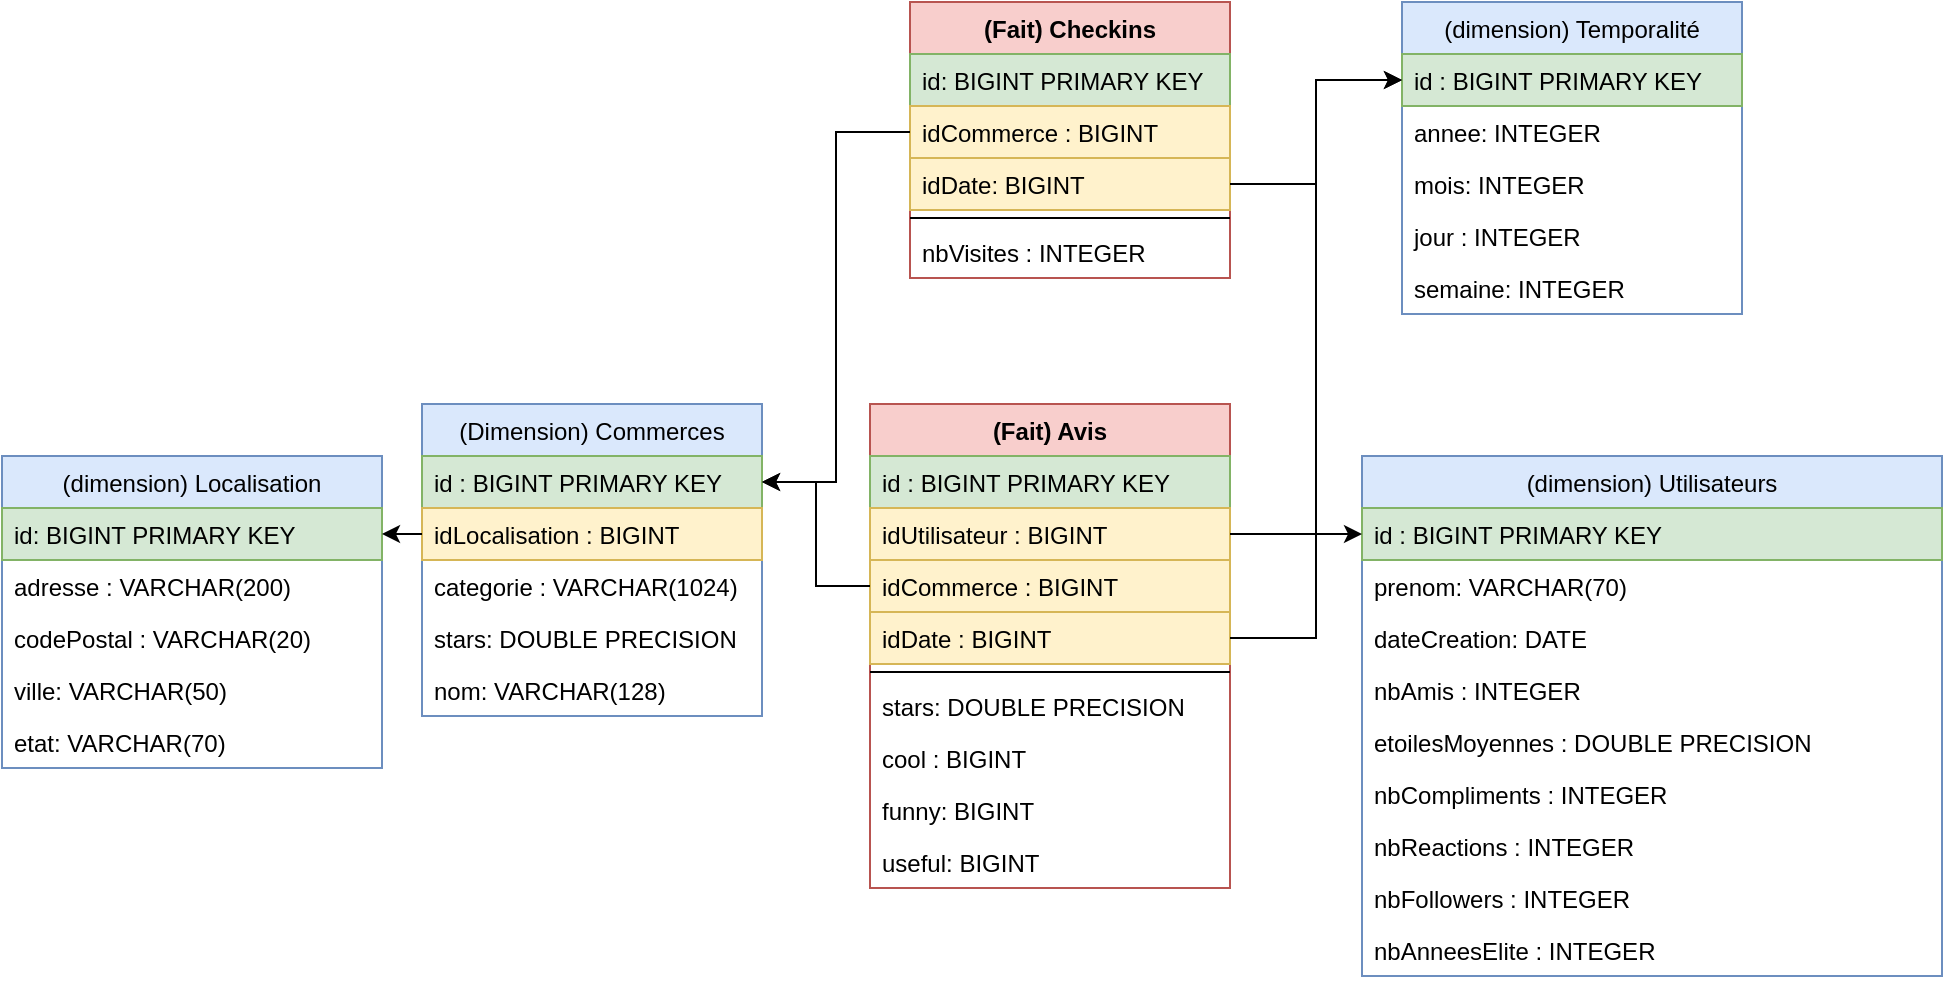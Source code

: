 <mxfile version="20.7.4" type="device"><diagram id="du_DZZ9CFMzZslSAI9vT" name="Page-1"><mxGraphModel dx="2033" dy="826" grid="1" gridSize="10" guides="1" tooltips="1" connect="1" arrows="1" fold="1" page="1" pageScale="1" pageWidth="827" pageHeight="1169" math="0" shadow="0"><root><mxCell id="0"/><mxCell id="1" parent="0"/><mxCell id="dvN9DbvPJK4XcVbZUU45-19" value="(Dimension) Commerces" style="swimlane;fontStyle=0;childLayout=stackLayout;horizontal=1;startSize=26;horizontalStack=0;resizeParent=1;resizeParentMax=0;resizeLast=0;collapsible=1;marginBottom=0;fillColor=#dae8fc;strokeColor=#6c8ebf;" parent="1" vertex="1"><mxGeometry x="100" y="481" width="170" height="156" as="geometry"/></mxCell><mxCell id="dvN9DbvPJK4XcVbZUU45-50" value="id : BIGINT PRIMARY KEY" style="text;strokeColor=#82b366;fillColor=#d5e8d4;align=left;verticalAlign=top;spacingLeft=4;spacingRight=4;overflow=hidden;rotatable=0;points=[[0,0.5],[1,0.5]];portConstraint=eastwest;" parent="dvN9DbvPJK4XcVbZUU45-19" vertex="1"><mxGeometry y="26" width="170" height="26" as="geometry"/></mxCell><mxCell id="dvN9DbvPJK4XcVbZUU45-22" value="idLocalisation : BIGINT" style="text;strokeColor=#d6b656;fillColor=#fff2cc;align=left;verticalAlign=top;spacingLeft=4;spacingRight=4;overflow=hidden;rotatable=0;points=[[0,0.5],[1,0.5]];portConstraint=eastwest;" parent="dvN9DbvPJK4XcVbZUU45-19" vertex="1"><mxGeometry y="52" width="170" height="26" as="geometry"/></mxCell><mxCell id="dvN9DbvPJK4XcVbZUU45-49" value="categorie : VARCHAR(1024)" style="text;strokeColor=none;fillColor=none;align=left;verticalAlign=top;spacingLeft=4;spacingRight=4;overflow=hidden;rotatable=0;points=[[0,0.5],[1,0.5]];portConstraint=eastwest;" parent="dvN9DbvPJK4XcVbZUU45-19" vertex="1"><mxGeometry y="78" width="170" height="26" as="geometry"/></mxCell><mxCell id="Ljh0IHHTCDw3eVtHFlmG-5" value="stars: DOUBLE PRECISION" style="text;strokeColor=none;fillColor=none;align=left;verticalAlign=top;spacingLeft=4;spacingRight=4;overflow=hidden;rotatable=0;points=[[0,0.5],[1,0.5]];portConstraint=eastwest;" parent="dvN9DbvPJK4XcVbZUU45-19" vertex="1"><mxGeometry y="104" width="170" height="26" as="geometry"/></mxCell><mxCell id="d7qYUBaHq_A3PEGoxJHt-1" value="nom: VARCHAR(128)" style="text;strokeColor=none;fillColor=none;align=left;verticalAlign=top;spacingLeft=4;spacingRight=4;overflow=hidden;rotatable=0;points=[[0,0.5],[1,0.5]];portConstraint=eastwest;" vertex="1" parent="dvN9DbvPJK4XcVbZUU45-19"><mxGeometry y="130" width="170" height="26" as="geometry"/></mxCell><mxCell id="dvN9DbvPJK4XcVbZUU45-23" value="(dimension) Localisation" style="swimlane;fontStyle=0;childLayout=stackLayout;horizontal=1;startSize=26;horizontalStack=0;resizeParent=1;resizeParentMax=0;resizeLast=0;collapsible=1;marginBottom=0;fillColor=#dae8fc;strokeColor=#6c8ebf;" parent="1" vertex="1"><mxGeometry x="-110" y="507" width="190" height="156" as="geometry"/></mxCell><mxCell id="dvN9DbvPJK4XcVbZUU45-26" value="id: BIGINT PRIMARY KEY" style="text;strokeColor=#82b366;fillColor=#d5e8d4;align=left;verticalAlign=top;spacingLeft=4;spacingRight=4;overflow=hidden;rotatable=0;points=[[0,0.5],[1,0.5]];portConstraint=eastwest;" parent="dvN9DbvPJK4XcVbZUU45-23" vertex="1"><mxGeometry y="26" width="190" height="26" as="geometry"/></mxCell><mxCell id="Ljh0IHHTCDw3eVtHFlmG-2" value="adresse : VARCHAR(200)" style="text;strokeColor=none;fillColor=none;align=left;verticalAlign=top;spacingLeft=4;spacingRight=4;overflow=hidden;rotatable=0;points=[[0,0.5],[1,0.5]];portConstraint=eastwest;" parent="dvN9DbvPJK4XcVbZUU45-23" vertex="1"><mxGeometry y="52" width="190" height="26" as="geometry"/></mxCell><mxCell id="TTpY-0HQ-mND78AJCY86-15" value="codePostal : VARCHAR(20)" style="text;strokeColor=none;fillColor=none;align=left;verticalAlign=top;spacingLeft=4;spacingRight=4;overflow=hidden;rotatable=0;points=[[0,0.5],[1,0.5]];portConstraint=eastwest;" parent="dvN9DbvPJK4XcVbZUU45-23" vertex="1"><mxGeometry y="78" width="190" height="26" as="geometry"/></mxCell><mxCell id="Ljh0IHHTCDw3eVtHFlmG-3" value="ville: VARCHAR(50)" style="text;strokeColor=none;fillColor=none;align=left;verticalAlign=top;spacingLeft=4;spacingRight=4;overflow=hidden;rotatable=0;points=[[0,0.5],[1,0.5]];portConstraint=eastwest;" parent="dvN9DbvPJK4XcVbZUU45-23" vertex="1"><mxGeometry y="104" width="190" height="26" as="geometry"/></mxCell><mxCell id="Ljh0IHHTCDw3eVtHFlmG-4" value="etat: VARCHAR(70)" style="text;strokeColor=none;fillColor=none;align=left;verticalAlign=top;spacingLeft=4;spacingRight=4;overflow=hidden;rotatable=0;points=[[0,0.5],[1,0.5]];portConstraint=eastwest;" parent="dvN9DbvPJK4XcVbZUU45-23" vertex="1"><mxGeometry y="130" width="190" height="26" as="geometry"/></mxCell><mxCell id="dvN9DbvPJK4XcVbZUU45-27" value="(dimension) Temporalité" style="swimlane;fontStyle=0;childLayout=stackLayout;horizontal=1;startSize=26;horizontalStack=0;resizeParent=1;resizeParentMax=0;resizeLast=0;collapsible=1;marginBottom=0;fillColor=#dae8fc;strokeColor=#6c8ebf;" parent="1" vertex="1"><mxGeometry x="590" y="280" width="170" height="156" as="geometry"/></mxCell><mxCell id="dvN9DbvPJK4XcVbZUU45-30" value="id : BIGINT PRIMARY KEY" style="text;strokeColor=#82b366;fillColor=#d5e8d4;align=left;verticalAlign=top;spacingLeft=4;spacingRight=4;overflow=hidden;rotatable=0;points=[[0,0.5],[1,0.5]];portConstraint=eastwest;" parent="dvN9DbvPJK4XcVbZUU45-27" vertex="1"><mxGeometry y="26" width="170" height="26" as="geometry"/></mxCell><mxCell id="TTpY-0HQ-mND78AJCY86-68" value="annee: INTEGER" style="text;strokeColor=none;fillColor=none;align=left;verticalAlign=top;spacingLeft=4;spacingRight=4;overflow=hidden;rotatable=0;points=[[0,0.5],[1,0.5]];portConstraint=eastwest;" parent="dvN9DbvPJK4XcVbZUU45-27" vertex="1"><mxGeometry y="52" width="170" height="26" as="geometry"/></mxCell><mxCell id="d7qYUBaHq_A3PEGoxJHt-12" value="mois: INTEGER" style="text;strokeColor=none;fillColor=none;align=left;verticalAlign=top;spacingLeft=4;spacingRight=4;overflow=hidden;rotatable=0;points=[[0,0.5],[1,0.5]];portConstraint=eastwest;" vertex="1" parent="dvN9DbvPJK4XcVbZUU45-27"><mxGeometry y="78" width="170" height="26" as="geometry"/></mxCell><mxCell id="d7qYUBaHq_A3PEGoxJHt-13" value="jour : INTEGER" style="text;strokeColor=none;fillColor=none;align=left;verticalAlign=top;spacingLeft=4;spacingRight=4;overflow=hidden;rotatable=0;points=[[0,0.5],[1,0.5]];portConstraint=eastwest;" vertex="1" parent="dvN9DbvPJK4XcVbZUU45-27"><mxGeometry y="104" width="170" height="26" as="geometry"/></mxCell><mxCell id="d7qYUBaHq_A3PEGoxJHt-14" value="semaine: INTEGER" style="text;strokeColor=none;fillColor=none;align=left;verticalAlign=top;spacingLeft=4;spacingRight=4;overflow=hidden;rotatable=0;points=[[0,0.5],[1,0.5]];portConstraint=eastwest;" vertex="1" parent="dvN9DbvPJK4XcVbZUU45-27"><mxGeometry y="130" width="170" height="26" as="geometry"/></mxCell><mxCell id="dvN9DbvPJK4XcVbZUU45-31" value="(dimension) Utilisateurs" style="swimlane;fontStyle=0;childLayout=stackLayout;horizontal=1;startSize=26;horizontalStack=0;resizeParent=1;resizeParentMax=0;resizeLast=0;collapsible=1;marginBottom=0;fillColor=#dae8fc;strokeColor=#6c8ebf;" parent="1" vertex="1"><mxGeometry x="570" y="507" width="290" height="260" as="geometry"/></mxCell><mxCell id="dvN9DbvPJK4XcVbZUU45-34" value="id : BIGINT PRIMARY KEY" style="text;strokeColor=#82b366;fillColor=#d5e8d4;align=left;verticalAlign=top;spacingLeft=4;spacingRight=4;overflow=hidden;rotatable=0;points=[[0,0.5],[1,0.5]];portConstraint=eastwest;" parent="dvN9DbvPJK4XcVbZUU45-31" vertex="1"><mxGeometry y="26" width="290" height="26" as="geometry"/></mxCell><mxCell id="TTpY-0HQ-mND78AJCY86-21" value="prenom: VARCHAR(70)" style="text;strokeColor=none;fillColor=none;align=left;verticalAlign=top;spacingLeft=4;spacingRight=4;overflow=hidden;rotatable=0;points=[[0,0.5],[1,0.5]];portConstraint=eastwest;" parent="dvN9DbvPJK4XcVbZUU45-31" vertex="1"><mxGeometry y="52" width="290" height="26" as="geometry"/></mxCell><mxCell id="d7qYUBaHq_A3PEGoxJHt-15" value="dateCreation: DATE" style="text;strokeColor=none;fillColor=none;align=left;verticalAlign=top;spacingLeft=4;spacingRight=4;overflow=hidden;rotatable=0;points=[[0,0.5],[1,0.5]];portConstraint=eastwest;" vertex="1" parent="dvN9DbvPJK4XcVbZUU45-31"><mxGeometry y="78" width="290" height="26" as="geometry"/></mxCell><mxCell id="TTpY-0HQ-mND78AJCY86-22" value="nbAmis : INTEGER" style="text;strokeColor=none;fillColor=none;align=left;verticalAlign=top;spacingLeft=4;spacingRight=4;overflow=hidden;rotatable=0;points=[[0,0.5],[1,0.5]];portConstraint=eastwest;" parent="dvN9DbvPJK4XcVbZUU45-31" vertex="1"><mxGeometry y="104" width="290" height="26" as="geometry"/></mxCell><mxCell id="TTpY-0HQ-mND78AJCY86-23" value="etoilesMoyennes : DOUBLE PRECISION" style="text;strokeColor=none;fillColor=none;align=left;verticalAlign=top;spacingLeft=4;spacingRight=4;overflow=hidden;rotatable=0;points=[[0,0.5],[1,0.5]];portConstraint=eastwest;" parent="dvN9DbvPJK4XcVbZUU45-31" vertex="1"><mxGeometry y="130" width="290" height="26" as="geometry"/></mxCell><mxCell id="TTpY-0HQ-mND78AJCY86-25" value="nbCompliments : INTEGER" style="text;strokeColor=none;fillColor=none;align=left;verticalAlign=top;spacingLeft=4;spacingRight=4;overflow=hidden;rotatable=0;points=[[0,0.5],[1,0.5]];portConstraint=eastwest;" parent="dvN9DbvPJK4XcVbZUU45-31" vertex="1"><mxGeometry y="156" width="290" height="26" as="geometry"/></mxCell><mxCell id="Ljh0IHHTCDw3eVtHFlmG-53" value="nbReactions : INTEGER" style="text;strokeColor=none;fillColor=none;align=left;verticalAlign=top;spacingLeft=4;spacingRight=4;overflow=hidden;rotatable=0;points=[[0,0.5],[1,0.5]];portConstraint=eastwest;" parent="dvN9DbvPJK4XcVbZUU45-31" vertex="1"><mxGeometry y="182" width="290" height="26" as="geometry"/></mxCell><mxCell id="Ljh0IHHTCDw3eVtHFlmG-52" value="nbFollowers : INTEGER" style="text;strokeColor=none;fillColor=none;align=left;verticalAlign=top;spacingLeft=4;spacingRight=4;overflow=hidden;rotatable=0;points=[[0,0.5],[1,0.5]];portConstraint=eastwest;" parent="dvN9DbvPJK4XcVbZUU45-31" vertex="1"><mxGeometry y="208" width="290" height="26" as="geometry"/></mxCell><mxCell id="Ljh0IHHTCDw3eVtHFlmG-54" value="nbAnneesElite : INTEGER" style="text;strokeColor=none;fillColor=none;align=left;verticalAlign=top;spacingLeft=4;spacingRight=4;overflow=hidden;rotatable=0;points=[[0,0.5],[1,0.5]];portConstraint=eastwest;" parent="dvN9DbvPJK4XcVbZUU45-31" vertex="1"><mxGeometry y="234" width="290" height="26" as="geometry"/></mxCell><mxCell id="TTpY-0HQ-mND78AJCY86-2" value="(Fait) Avis" style="swimlane;fontStyle=1;align=center;verticalAlign=top;childLayout=stackLayout;horizontal=1;startSize=26;horizontalStack=0;resizeParent=1;resizeParentMax=0;resizeLast=0;collapsible=1;marginBottom=0;fillColor=#f8cecc;strokeColor=#b85450;" parent="1" vertex="1"><mxGeometry x="324" y="481" width="180" height="242" as="geometry"/></mxCell><mxCell id="TTpY-0HQ-mND78AJCY86-3" value="id : BIGINT PRIMARY KEY" style="text;strokeColor=#82b366;fillColor=#d5e8d4;align=left;verticalAlign=top;spacingLeft=4;spacingRight=4;overflow=hidden;rotatable=0;points=[[0,0.5],[1,0.5]];portConstraint=eastwest;" parent="TTpY-0HQ-mND78AJCY86-2" vertex="1"><mxGeometry y="26" width="180" height="26" as="geometry"/></mxCell><mxCell id="TTpY-0HQ-mND78AJCY86-5" value="idUtilisateur : BIGINT" style="text;strokeColor=#d6b656;fillColor=#fff2cc;align=left;verticalAlign=top;spacingLeft=4;spacingRight=4;overflow=hidden;rotatable=0;points=[[0,0.5],[1,0.5]];portConstraint=eastwest;" parent="TTpY-0HQ-mND78AJCY86-2" vertex="1"><mxGeometry y="52" width="180" height="26" as="geometry"/></mxCell><mxCell id="TTpY-0HQ-mND78AJCY86-6" value="idCommerce : BIGINT" style="text;strokeColor=#d6b656;fillColor=#fff2cc;align=left;verticalAlign=top;spacingLeft=4;spacingRight=4;overflow=hidden;rotatable=0;points=[[0,0.5],[1,0.5]];portConstraint=eastwest;" parent="TTpY-0HQ-mND78AJCY86-2" vertex="1"><mxGeometry y="78" width="180" height="26" as="geometry"/></mxCell><mxCell id="TTpY-0HQ-mND78AJCY86-17" value="idDate : BIGINT" style="text;strokeColor=#d6b656;fillColor=#fff2cc;align=left;verticalAlign=top;spacingLeft=4;spacingRight=4;overflow=hidden;rotatable=0;points=[[0,0.5],[1,0.5]];portConstraint=eastwest;" parent="TTpY-0HQ-mND78AJCY86-2" vertex="1"><mxGeometry y="104" width="180" height="26" as="geometry"/></mxCell><mxCell id="TTpY-0HQ-mND78AJCY86-4" value="" style="line;strokeWidth=1;fillColor=none;align=left;verticalAlign=middle;spacingTop=-1;spacingLeft=3;spacingRight=3;rotatable=0;labelPosition=right;points=[];portConstraint=eastwest;" parent="TTpY-0HQ-mND78AJCY86-2" vertex="1"><mxGeometry y="130" width="180" height="8" as="geometry"/></mxCell><mxCell id="TTpY-0HQ-mND78AJCY86-7" value="stars: DOUBLE PRECISION" style="text;strokeColor=none;fillColor=none;align=left;verticalAlign=top;spacingLeft=4;spacingRight=4;overflow=hidden;rotatable=0;points=[[0,0.5],[1,0.5]];portConstraint=eastwest;" parent="TTpY-0HQ-mND78AJCY86-2" vertex="1"><mxGeometry y="138" width="180" height="26" as="geometry"/></mxCell><mxCell id="d7qYUBaHq_A3PEGoxJHt-6" value="cool : BIGINT" style="text;strokeColor=none;fillColor=none;align=left;verticalAlign=top;spacingLeft=4;spacingRight=4;overflow=hidden;rotatable=0;points=[[0,0.5],[1,0.5]];portConstraint=eastwest;" vertex="1" parent="TTpY-0HQ-mND78AJCY86-2"><mxGeometry y="164" width="180" height="26" as="geometry"/></mxCell><mxCell id="d7qYUBaHq_A3PEGoxJHt-8" value="funny: BIGINT" style="text;strokeColor=none;fillColor=none;align=left;verticalAlign=top;spacingLeft=4;spacingRight=4;overflow=hidden;rotatable=0;points=[[0,0.5],[1,0.5]];portConstraint=eastwest;" vertex="1" parent="TTpY-0HQ-mND78AJCY86-2"><mxGeometry y="190" width="180" height="26" as="geometry"/></mxCell><mxCell id="d7qYUBaHq_A3PEGoxJHt-7" value="useful: BIGINT" style="text;strokeColor=none;fillColor=none;align=left;verticalAlign=top;spacingLeft=4;spacingRight=4;overflow=hidden;rotatable=0;points=[[0,0.5],[1,0.5]];portConstraint=eastwest;" vertex="1" parent="TTpY-0HQ-mND78AJCY86-2"><mxGeometry y="216" width="180" height="26" as="geometry"/></mxCell><mxCell id="TTpY-0HQ-mND78AJCY86-29" value="(Fait) Checkins" style="swimlane;fontStyle=1;align=center;verticalAlign=top;childLayout=stackLayout;horizontal=1;startSize=26;horizontalStack=0;resizeParent=1;resizeParentMax=0;resizeLast=0;collapsible=1;marginBottom=0;fillColor=#f8cecc;strokeColor=#b85450;" parent="1" vertex="1"><mxGeometry x="344" y="280" width="160" height="138" as="geometry"/></mxCell><mxCell id="TTpY-0HQ-mND78AJCY86-30" value="id: BIGINT PRIMARY KEY" style="text;strokeColor=#82b366;fillColor=#d5e8d4;align=left;verticalAlign=top;spacingLeft=4;spacingRight=4;overflow=hidden;rotatable=0;points=[[0,0.5],[1,0.5]];portConstraint=eastwest;" parent="TTpY-0HQ-mND78AJCY86-29" vertex="1"><mxGeometry y="26" width="160" height="26" as="geometry"/></mxCell><mxCell id="TTpY-0HQ-mND78AJCY86-56" value="idCommerce : BIGINT" style="text;strokeColor=#d6b656;fillColor=#fff2cc;align=left;verticalAlign=top;spacingLeft=4;spacingRight=4;overflow=hidden;rotatable=0;points=[[0,0.5],[1,0.5]];portConstraint=eastwest;" parent="TTpY-0HQ-mND78AJCY86-29" vertex="1"><mxGeometry y="52" width="160" height="26" as="geometry"/></mxCell><mxCell id="TTpY-0HQ-mND78AJCY86-45" value="idDate: BIGINT" style="text;strokeColor=#d6b656;fillColor=#fff2cc;align=left;verticalAlign=top;spacingLeft=4;spacingRight=4;overflow=hidden;rotatable=0;points=[[0,0.5],[1,0.5]];portConstraint=eastwest;" parent="TTpY-0HQ-mND78AJCY86-29" vertex="1"><mxGeometry y="78" width="160" height="26" as="geometry"/></mxCell><mxCell id="TTpY-0HQ-mND78AJCY86-34" value="" style="line;strokeWidth=1;fillColor=none;align=left;verticalAlign=middle;spacingTop=-1;spacingLeft=3;spacingRight=3;rotatable=0;labelPosition=right;points=[];portConstraint=eastwest;" parent="TTpY-0HQ-mND78AJCY86-29" vertex="1"><mxGeometry y="104" width="160" height="8" as="geometry"/></mxCell><mxCell id="TTpY-0HQ-mND78AJCY86-43" value="nbVisites : INTEGER" style="text;strokeColor=none;fillColor=none;align=left;verticalAlign=top;spacingLeft=4;spacingRight=4;overflow=hidden;rotatable=0;points=[[0,0.5],[1,0.5]];portConstraint=eastwest;" parent="TTpY-0HQ-mND78AJCY86-29" vertex="1"><mxGeometry y="112" width="160" height="26" as="geometry"/></mxCell><mxCell id="Ljh0IHHTCDw3eVtHFlmG-51" style="edgeStyle=orthogonalEdgeStyle;rounded=0;orthogonalLoop=1;jettySize=auto;html=1;exitX=1;exitY=0.5;exitDx=0;exitDy=0;entryX=0;entryY=0.5;entryDx=0;entryDy=0;" parent="1" source="TTpY-0HQ-mND78AJCY86-5" target="dvN9DbvPJK4XcVbZUU45-34" edge="1"><mxGeometry relative="1" as="geometry"/></mxCell><mxCell id="d7qYUBaHq_A3PEGoxJHt-3" style="edgeStyle=orthogonalEdgeStyle;rounded=0;orthogonalLoop=1;jettySize=auto;html=1;exitX=0;exitY=0.5;exitDx=0;exitDy=0;entryX=1;entryY=0.5;entryDx=0;entryDy=0;" edge="1" parent="1" source="dvN9DbvPJK4XcVbZUU45-22" target="dvN9DbvPJK4XcVbZUU45-26"><mxGeometry relative="1" as="geometry"/></mxCell><mxCell id="d7qYUBaHq_A3PEGoxJHt-4" style="edgeStyle=orthogonalEdgeStyle;rounded=0;orthogonalLoop=1;jettySize=auto;html=1;exitX=0;exitY=0.5;exitDx=0;exitDy=0;entryX=1;entryY=0.5;entryDx=0;entryDy=0;" edge="1" parent="1" source="TTpY-0HQ-mND78AJCY86-6" target="dvN9DbvPJK4XcVbZUU45-50"><mxGeometry relative="1" as="geometry"/></mxCell><mxCell id="d7qYUBaHq_A3PEGoxJHt-5" style="edgeStyle=orthogonalEdgeStyle;rounded=0;orthogonalLoop=1;jettySize=auto;html=1;exitX=0;exitY=0.5;exitDx=0;exitDy=0;" edge="1" parent="1" source="TTpY-0HQ-mND78AJCY86-56" target="dvN9DbvPJK4XcVbZUU45-50"><mxGeometry relative="1" as="geometry"><Array as="points"><mxPoint x="307" y="345"/><mxPoint x="307" y="520"/></Array></mxGeometry></mxCell><mxCell id="d7qYUBaHq_A3PEGoxJHt-16" style="edgeStyle=orthogonalEdgeStyle;rounded=0;orthogonalLoop=1;jettySize=auto;html=1;exitX=1;exitY=0.5;exitDx=0;exitDy=0;entryX=0;entryY=0.5;entryDx=0;entryDy=0;" edge="1" parent="1" source="TTpY-0HQ-mND78AJCY86-45" target="dvN9DbvPJK4XcVbZUU45-30"><mxGeometry relative="1" as="geometry"/></mxCell><mxCell id="d7qYUBaHq_A3PEGoxJHt-17" style="edgeStyle=orthogonalEdgeStyle;rounded=0;orthogonalLoop=1;jettySize=auto;html=1;exitX=1;exitY=0.5;exitDx=0;exitDy=0;entryX=0;entryY=0.25;entryDx=0;entryDy=0;" edge="1" parent="1" source="TTpY-0HQ-mND78AJCY86-17" target="dvN9DbvPJK4XcVbZUU45-27"><mxGeometry relative="1" as="geometry"/></mxCell></root></mxGraphModel></diagram></mxfile>